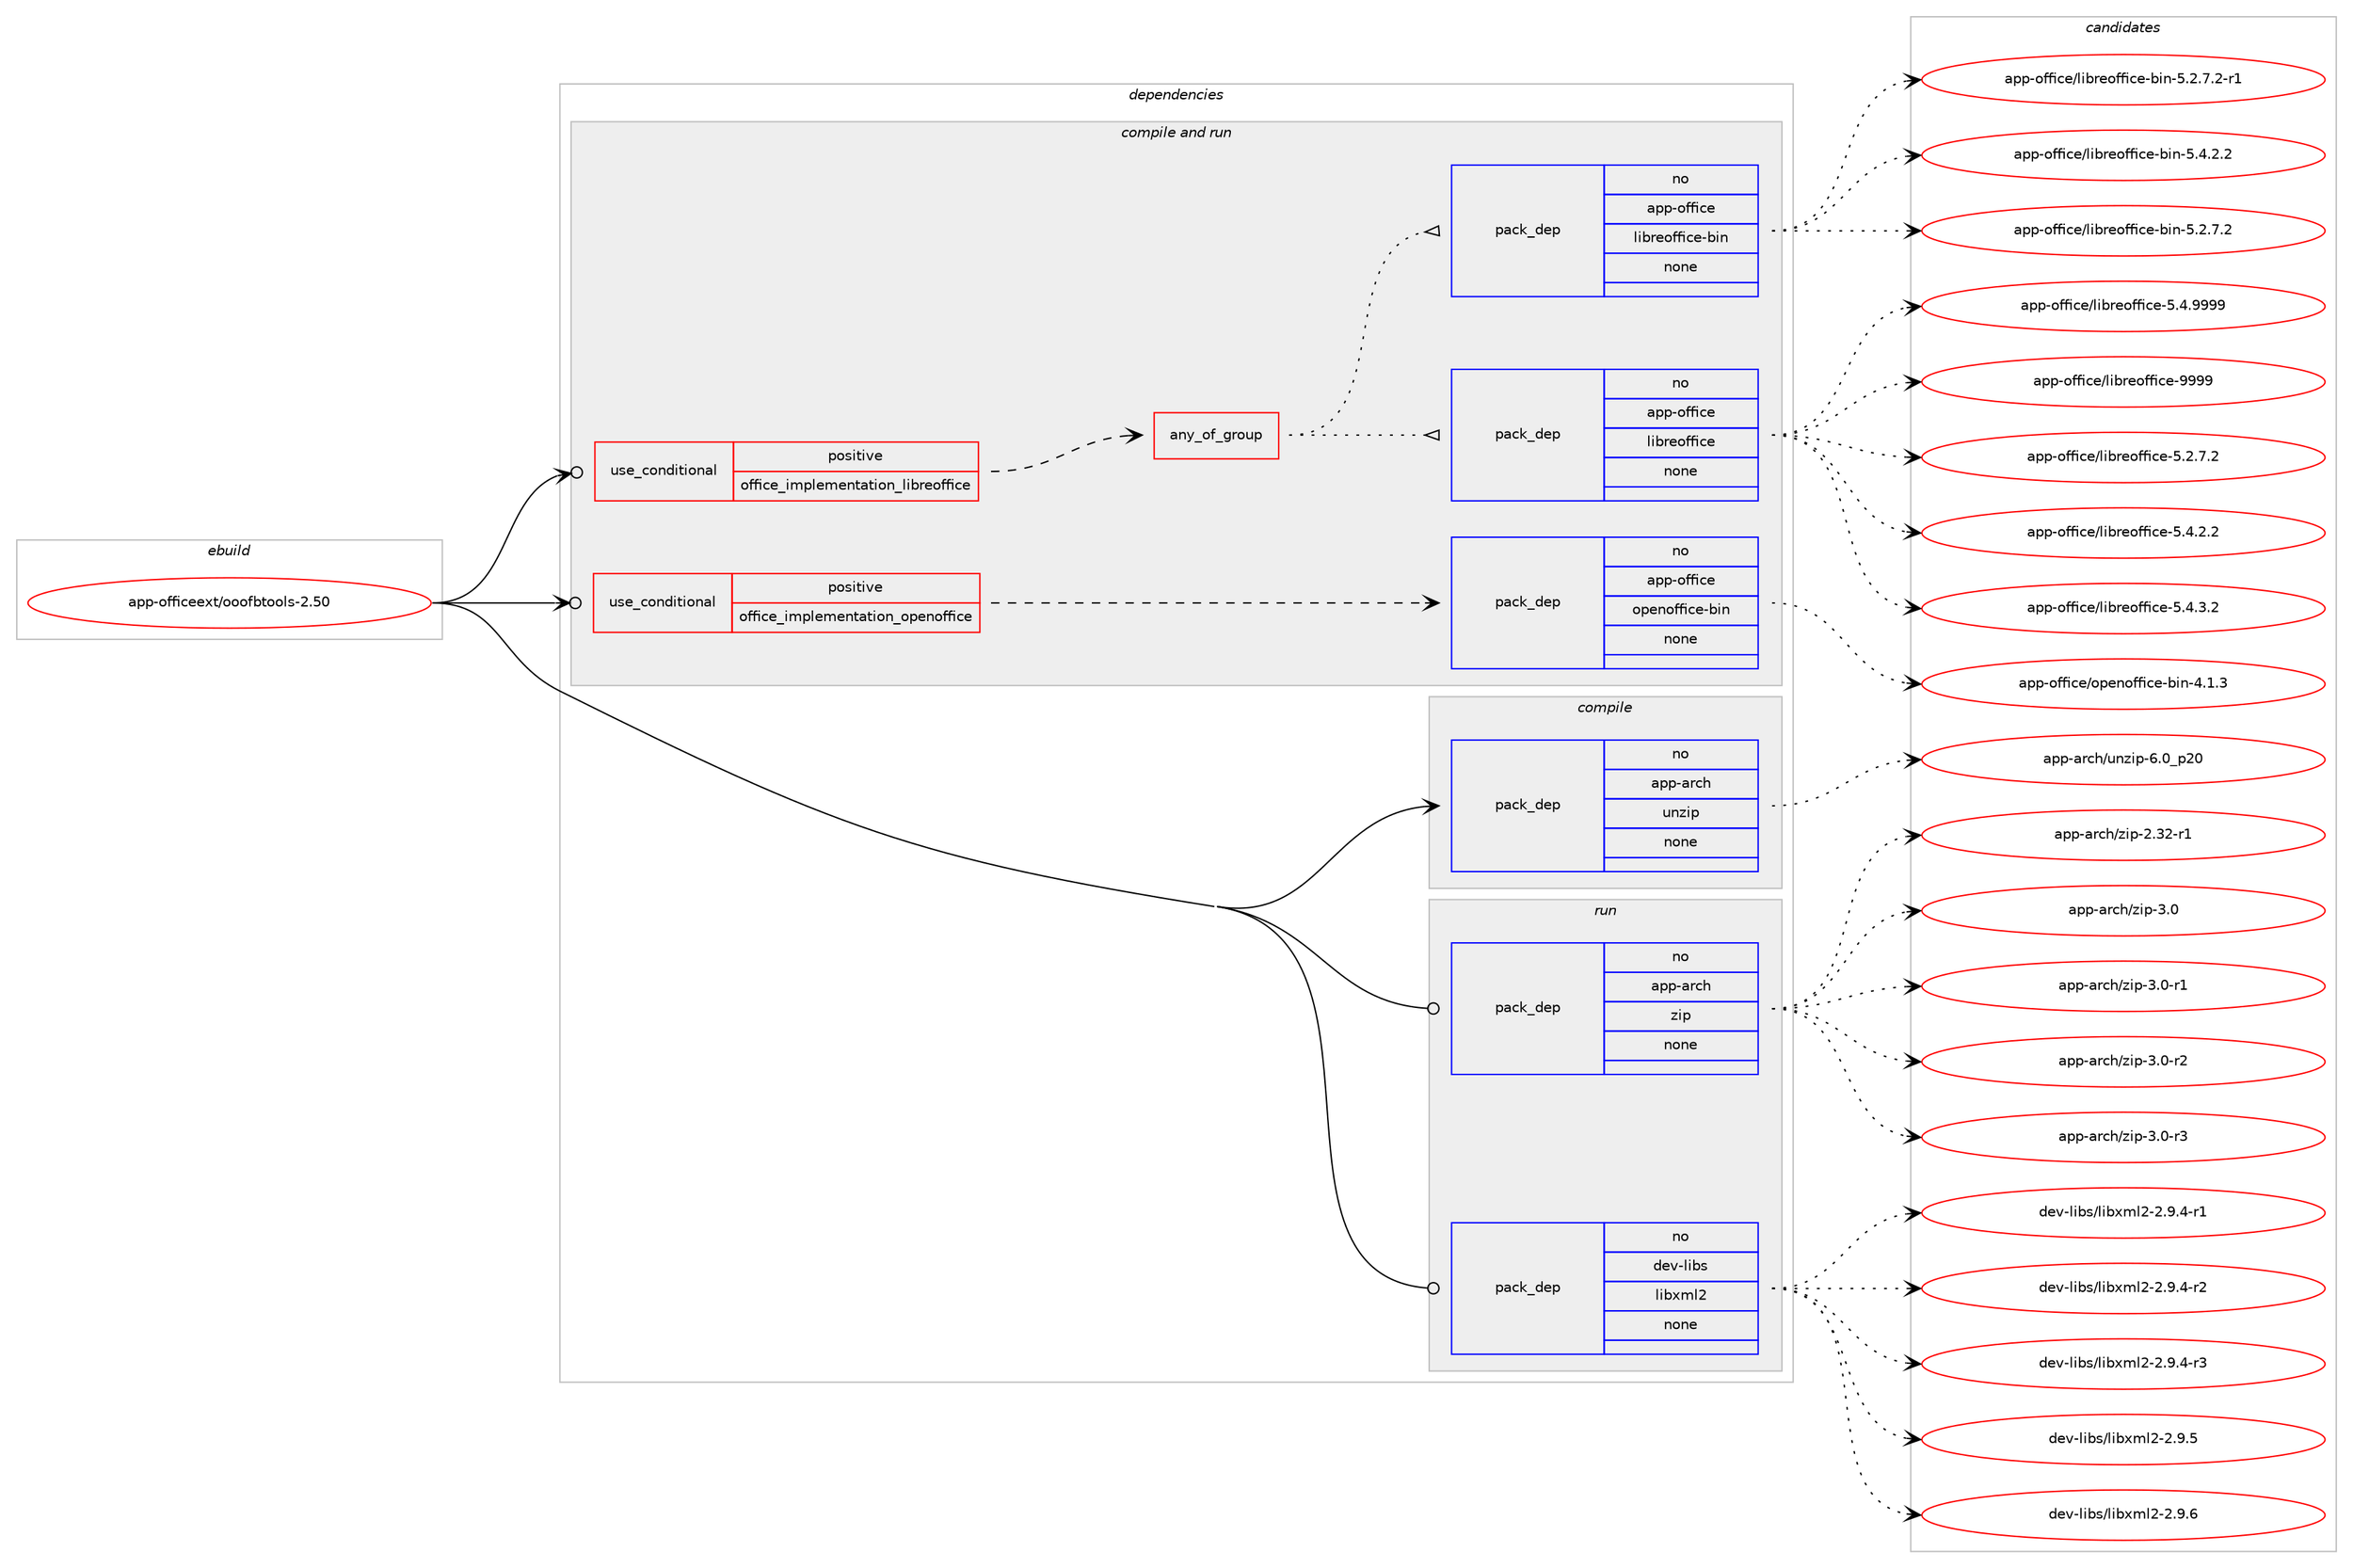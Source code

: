 digraph prolog {

# *************
# Graph options
# *************

newrank=true;
concentrate=true;
compound=true;
graph [rankdir=LR,fontname=Helvetica,fontsize=10,ranksep=1.5];#, ranksep=2.5, nodesep=0.2];
edge  [arrowhead=vee];
node  [fontname=Helvetica,fontsize=10];

# **********
# The ebuild
# **********

subgraph cluster_leftcol {
color=gray;
rank=same;
label=<<i>ebuild</i>>;
id [label="app-officeext/ooofbtools-2.50", color=red, width=4, href="../app-officeext/ooofbtools-2.50.svg"];
}

# ****************
# The dependencies
# ****************

subgraph cluster_midcol {
color=gray;
label=<<i>dependencies</i>>;
subgraph cluster_compile {
fillcolor="#eeeeee";
style=filled;
label=<<i>compile</i>>;
subgraph pack38318 {
dependency53000 [label=<<TABLE BORDER="0" CELLBORDER="1" CELLSPACING="0" CELLPADDING="4" WIDTH="220"><TR><TD ROWSPAN="6" CELLPADDING="30">pack_dep</TD></TR><TR><TD WIDTH="110">no</TD></TR><TR><TD>app-arch</TD></TR><TR><TD>unzip</TD></TR><TR><TD>none</TD></TR><TR><TD></TD></TR></TABLE>>, shape=none, color=blue];
}
id:e -> dependency53000:w [weight=20,style="solid",arrowhead="vee"];
}
subgraph cluster_compileandrun {
fillcolor="#eeeeee";
style=filled;
label=<<i>compile and run</i>>;
subgraph cond13742 {
dependency53001 [label=<<TABLE BORDER="0" CELLBORDER="1" CELLSPACING="0" CELLPADDING="4"><TR><TD ROWSPAN="3" CELLPADDING="10">use_conditional</TD></TR><TR><TD>positive</TD></TR><TR><TD>office_implementation_libreoffice</TD></TR></TABLE>>, shape=none, color=red];
subgraph any918 {
dependency53002 [label=<<TABLE BORDER="0" CELLBORDER="1" CELLSPACING="0" CELLPADDING="4"><TR><TD CELLPADDING="10">any_of_group</TD></TR></TABLE>>, shape=none, color=red];subgraph pack38319 {
dependency53003 [label=<<TABLE BORDER="0" CELLBORDER="1" CELLSPACING="0" CELLPADDING="4" WIDTH="220"><TR><TD ROWSPAN="6" CELLPADDING="30">pack_dep</TD></TR><TR><TD WIDTH="110">no</TD></TR><TR><TD>app-office</TD></TR><TR><TD>libreoffice</TD></TR><TR><TD>none</TD></TR><TR><TD></TD></TR></TABLE>>, shape=none, color=blue];
}
dependency53002:e -> dependency53003:w [weight=20,style="dotted",arrowhead="oinv"];
subgraph pack38320 {
dependency53004 [label=<<TABLE BORDER="0" CELLBORDER="1" CELLSPACING="0" CELLPADDING="4" WIDTH="220"><TR><TD ROWSPAN="6" CELLPADDING="30">pack_dep</TD></TR><TR><TD WIDTH="110">no</TD></TR><TR><TD>app-office</TD></TR><TR><TD>libreoffice-bin</TD></TR><TR><TD>none</TD></TR><TR><TD></TD></TR></TABLE>>, shape=none, color=blue];
}
dependency53002:e -> dependency53004:w [weight=20,style="dotted",arrowhead="oinv"];
}
dependency53001:e -> dependency53002:w [weight=20,style="dashed",arrowhead="vee"];
}
id:e -> dependency53001:w [weight=20,style="solid",arrowhead="odotvee"];
subgraph cond13743 {
dependency53005 [label=<<TABLE BORDER="0" CELLBORDER="1" CELLSPACING="0" CELLPADDING="4"><TR><TD ROWSPAN="3" CELLPADDING="10">use_conditional</TD></TR><TR><TD>positive</TD></TR><TR><TD>office_implementation_openoffice</TD></TR></TABLE>>, shape=none, color=red];
subgraph pack38321 {
dependency53006 [label=<<TABLE BORDER="0" CELLBORDER="1" CELLSPACING="0" CELLPADDING="4" WIDTH="220"><TR><TD ROWSPAN="6" CELLPADDING="30">pack_dep</TD></TR><TR><TD WIDTH="110">no</TD></TR><TR><TD>app-office</TD></TR><TR><TD>openoffice-bin</TD></TR><TR><TD>none</TD></TR><TR><TD></TD></TR></TABLE>>, shape=none, color=blue];
}
dependency53005:e -> dependency53006:w [weight=20,style="dashed",arrowhead="vee"];
}
id:e -> dependency53005:w [weight=20,style="solid",arrowhead="odotvee"];
}
subgraph cluster_run {
fillcolor="#eeeeee";
style=filled;
label=<<i>run</i>>;
subgraph pack38322 {
dependency53007 [label=<<TABLE BORDER="0" CELLBORDER="1" CELLSPACING="0" CELLPADDING="4" WIDTH="220"><TR><TD ROWSPAN="6" CELLPADDING="30">pack_dep</TD></TR><TR><TD WIDTH="110">no</TD></TR><TR><TD>app-arch</TD></TR><TR><TD>zip</TD></TR><TR><TD>none</TD></TR><TR><TD></TD></TR></TABLE>>, shape=none, color=blue];
}
id:e -> dependency53007:w [weight=20,style="solid",arrowhead="odot"];
subgraph pack38323 {
dependency53008 [label=<<TABLE BORDER="0" CELLBORDER="1" CELLSPACING="0" CELLPADDING="4" WIDTH="220"><TR><TD ROWSPAN="6" CELLPADDING="30">pack_dep</TD></TR><TR><TD WIDTH="110">no</TD></TR><TR><TD>dev-libs</TD></TR><TR><TD>libxml2</TD></TR><TR><TD>none</TD></TR><TR><TD></TD></TR></TABLE>>, shape=none, color=blue];
}
id:e -> dependency53008:w [weight=20,style="solid",arrowhead="odot"];
}
}

# **************
# The candidates
# **************

subgraph cluster_choices {
rank=same;
color=gray;
label=<<i>candidates</i>>;

subgraph choice38318 {
color=black;
nodesep=1;
choice971121124597114991044711711012210511245544648951125048 [label="app-arch/unzip-6.0_p20", color=red, width=4,href="../app-arch/unzip-6.0_p20.svg"];
dependency53000:e -> choice971121124597114991044711711012210511245544648951125048:w [style=dotted,weight="100"];
}
subgraph choice38319 {
color=black;
nodesep=1;
choice9711211245111102102105991014710810598114101111102102105991014553465046554650 [label="app-office/libreoffice-5.2.7.2", color=red, width=4,href="../app-office/libreoffice-5.2.7.2.svg"];
choice9711211245111102102105991014710810598114101111102102105991014553465246504650 [label="app-office/libreoffice-5.4.2.2", color=red, width=4,href="../app-office/libreoffice-5.4.2.2.svg"];
choice9711211245111102102105991014710810598114101111102102105991014553465246514650 [label="app-office/libreoffice-5.4.3.2", color=red, width=4,href="../app-office/libreoffice-5.4.3.2.svg"];
choice971121124511110210210599101471081059811410111110210210599101455346524657575757 [label="app-office/libreoffice-5.4.9999", color=red, width=4,href="../app-office/libreoffice-5.4.9999.svg"];
choice9711211245111102102105991014710810598114101111102102105991014557575757 [label="app-office/libreoffice-9999", color=red, width=4,href="../app-office/libreoffice-9999.svg"];
dependency53003:e -> choice9711211245111102102105991014710810598114101111102102105991014553465046554650:w [style=dotted,weight="100"];
dependency53003:e -> choice9711211245111102102105991014710810598114101111102102105991014553465246504650:w [style=dotted,weight="100"];
dependency53003:e -> choice9711211245111102102105991014710810598114101111102102105991014553465246514650:w [style=dotted,weight="100"];
dependency53003:e -> choice971121124511110210210599101471081059811410111110210210599101455346524657575757:w [style=dotted,weight="100"];
dependency53003:e -> choice9711211245111102102105991014710810598114101111102102105991014557575757:w [style=dotted,weight="100"];
}
subgraph choice38320 {
color=black;
nodesep=1;
choice97112112451111021021059910147108105981141011111021021059910145981051104553465046554650 [label="app-office/libreoffice-bin-5.2.7.2", color=red, width=4,href="../app-office/libreoffice-bin-5.2.7.2.svg"];
choice971121124511110210210599101471081059811410111110210210599101459810511045534650465546504511449 [label="app-office/libreoffice-bin-5.2.7.2-r1", color=red, width=4,href="../app-office/libreoffice-bin-5.2.7.2-r1.svg"];
choice97112112451111021021059910147108105981141011111021021059910145981051104553465246504650 [label="app-office/libreoffice-bin-5.4.2.2", color=red, width=4,href="../app-office/libreoffice-bin-5.4.2.2.svg"];
dependency53004:e -> choice97112112451111021021059910147108105981141011111021021059910145981051104553465046554650:w [style=dotted,weight="100"];
dependency53004:e -> choice971121124511110210210599101471081059811410111110210210599101459810511045534650465546504511449:w [style=dotted,weight="100"];
dependency53004:e -> choice97112112451111021021059910147108105981141011111021021059910145981051104553465246504650:w [style=dotted,weight="100"];
}
subgraph choice38321 {
color=black;
nodesep=1;
choice97112112451111021021059910147111112101110111102102105991014598105110455246494651 [label="app-office/openoffice-bin-4.1.3", color=red, width=4,href="../app-office/openoffice-bin-4.1.3.svg"];
dependency53006:e -> choice97112112451111021021059910147111112101110111102102105991014598105110455246494651:w [style=dotted,weight="100"];
}
subgraph choice38322 {
color=black;
nodesep=1;
choice971121124597114991044712210511245504651504511449 [label="app-arch/zip-2.32-r1", color=red, width=4,href="../app-arch/zip-2.32-r1.svg"];
choice971121124597114991044712210511245514648 [label="app-arch/zip-3.0", color=red, width=4,href="../app-arch/zip-3.0.svg"];
choice9711211245971149910447122105112455146484511449 [label="app-arch/zip-3.0-r1", color=red, width=4,href="../app-arch/zip-3.0-r1.svg"];
choice9711211245971149910447122105112455146484511450 [label="app-arch/zip-3.0-r2", color=red, width=4,href="../app-arch/zip-3.0-r2.svg"];
choice9711211245971149910447122105112455146484511451 [label="app-arch/zip-3.0-r3", color=red, width=4,href="../app-arch/zip-3.0-r3.svg"];
dependency53007:e -> choice971121124597114991044712210511245504651504511449:w [style=dotted,weight="100"];
dependency53007:e -> choice971121124597114991044712210511245514648:w [style=dotted,weight="100"];
dependency53007:e -> choice9711211245971149910447122105112455146484511449:w [style=dotted,weight="100"];
dependency53007:e -> choice9711211245971149910447122105112455146484511450:w [style=dotted,weight="100"];
dependency53007:e -> choice9711211245971149910447122105112455146484511451:w [style=dotted,weight="100"];
}
subgraph choice38323 {
color=black;
nodesep=1;
choice10010111845108105981154710810598120109108504550465746524511449 [label="dev-libs/libxml2-2.9.4-r1", color=red, width=4,href="../dev-libs/libxml2-2.9.4-r1.svg"];
choice10010111845108105981154710810598120109108504550465746524511450 [label="dev-libs/libxml2-2.9.4-r2", color=red, width=4,href="../dev-libs/libxml2-2.9.4-r2.svg"];
choice10010111845108105981154710810598120109108504550465746524511451 [label="dev-libs/libxml2-2.9.4-r3", color=red, width=4,href="../dev-libs/libxml2-2.9.4-r3.svg"];
choice1001011184510810598115471081059812010910850455046574653 [label="dev-libs/libxml2-2.9.5", color=red, width=4,href="../dev-libs/libxml2-2.9.5.svg"];
choice1001011184510810598115471081059812010910850455046574654 [label="dev-libs/libxml2-2.9.6", color=red, width=4,href="../dev-libs/libxml2-2.9.6.svg"];
dependency53008:e -> choice10010111845108105981154710810598120109108504550465746524511449:w [style=dotted,weight="100"];
dependency53008:e -> choice10010111845108105981154710810598120109108504550465746524511450:w [style=dotted,weight="100"];
dependency53008:e -> choice10010111845108105981154710810598120109108504550465746524511451:w [style=dotted,weight="100"];
dependency53008:e -> choice1001011184510810598115471081059812010910850455046574653:w [style=dotted,weight="100"];
dependency53008:e -> choice1001011184510810598115471081059812010910850455046574654:w [style=dotted,weight="100"];
}
}

}
